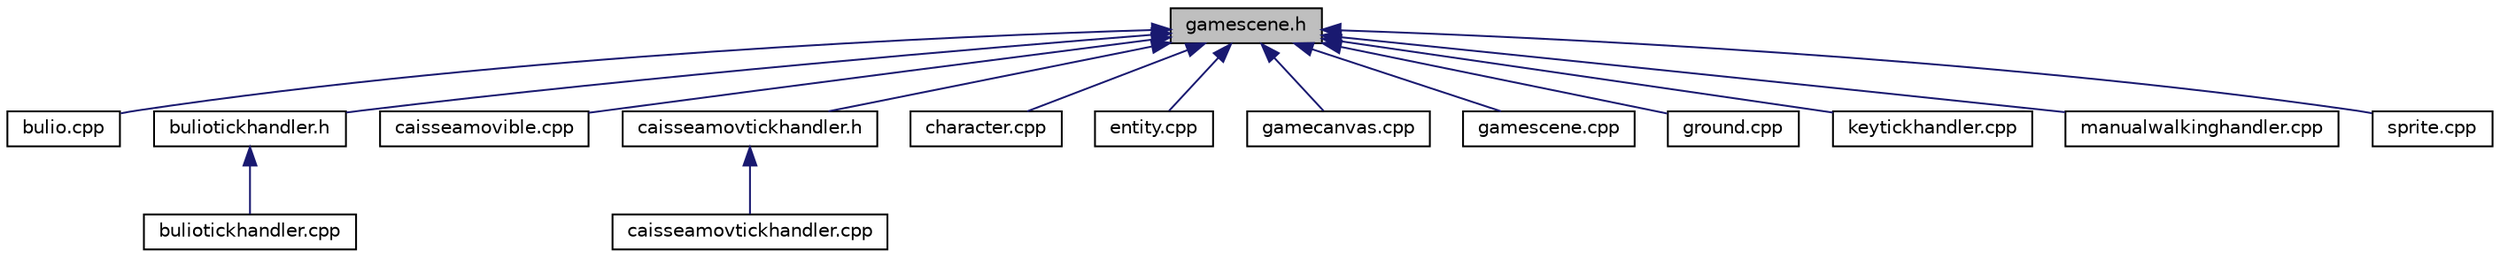 digraph "gamescene.h"
{
 // LATEX_PDF_SIZE
  edge [fontname="Helvetica",fontsize="10",labelfontname="Helvetica",labelfontsize="10"];
  node [fontname="Helvetica",fontsize="10",shape=record];
  Node1 [label="gamescene.h",height=0.2,width=0.4,color="black", fillcolor="grey75", style="filled", fontcolor="black",tooltip="Déclaration de la classe GameScene."];
  Node1 -> Node2 [dir="back",color="midnightblue",fontsize="10",style="solid"];
  Node2 [label="bulio.cpp",height=0.2,width=0.4,color="black", fillcolor="white", style="filled",URL="$bulio_8cpp.html",tooltip="Définition de la classe Bulio."];
  Node1 -> Node3 [dir="back",color="midnightblue",fontsize="10",style="solid"];
  Node3 [label="buliotickhandler.h",height=0.2,width=0.4,color="black", fillcolor="white", style="filled",URL="$buliotickhandler_8h_source.html",tooltip=" "];
  Node3 -> Node4 [dir="back",color="midnightblue",fontsize="10",style="solid"];
  Node4 [label="buliotickhandler.cpp",height=0.2,width=0.4,color="black", fillcolor="white", style="filled",URL="$buliotickhandler_8cpp.html",tooltip="Définition de la classe BulioTickHandler."];
  Node1 -> Node5 [dir="back",color="midnightblue",fontsize="10",style="solid"];
  Node5 [label="caisseamovible.cpp",height=0.2,width=0.4,color="black", fillcolor="white", style="filled",URL="$caisseamovible_8cpp.html",tooltip="Définition de la classe CaisseAmovible."];
  Node1 -> Node6 [dir="back",color="midnightblue",fontsize="10",style="solid"];
  Node6 [label="caisseamovtickhandler.h",height=0.2,width=0.4,color="black", fillcolor="white", style="filled",URL="$caisseamovtickhandler_8h_source.html",tooltip=" "];
  Node6 -> Node7 [dir="back",color="midnightblue",fontsize="10",style="solid"];
  Node7 [label="caisseamovtickhandler.cpp",height=0.2,width=0.4,color="black", fillcolor="white", style="filled",URL="$caisseamovtickhandler_8cpp.html",tooltip="Définition de la classe caisseAmovTickHandler."];
  Node1 -> Node8 [dir="back",color="midnightblue",fontsize="10",style="solid"];
  Node8 [label="character.cpp",height=0.2,width=0.4,color="black", fillcolor="white", style="filled",URL="$character_8cpp.html",tooltip="Définition de la classe Character."];
  Node1 -> Node9 [dir="back",color="midnightblue",fontsize="10",style="solid"];
  Node9 [label="entity.cpp",height=0.2,width=0.4,color="black", fillcolor="white", style="filled",URL="$entity_8cpp.html",tooltip="Définition de la classe Entity."];
  Node1 -> Node10 [dir="back",color="midnightblue",fontsize="10",style="solid"];
  Node10 [label="gamecanvas.cpp",height=0.2,width=0.4,color="black", fillcolor="white", style="filled",URL="$gamecanvas_8cpp.html",tooltip="Déclaration de la classe GameCanvas."];
  Node1 -> Node11 [dir="back",color="midnightblue",fontsize="10",style="solid"];
  Node11 [label="gamescene.cpp",height=0.2,width=0.4,color="black", fillcolor="white", style="filled",URL="$gamescene_8cpp.html",tooltip="Définition de la classe GameScene."];
  Node1 -> Node12 [dir="back",color="midnightblue",fontsize="10",style="solid"];
  Node12 [label="ground.cpp",height=0.2,width=0.4,color="black", fillcolor="white", style="filled",URL="$ground_8cpp.html",tooltip="Définition de la classe Ground."];
  Node1 -> Node13 [dir="back",color="midnightblue",fontsize="10",style="solid"];
  Node13 [label="keytickhandler.cpp",height=0.2,width=0.4,color="black", fillcolor="white", style="filled",URL="$keytickhandler_8cpp.html",tooltip="Définition de la classe KeyTickHandler."];
  Node1 -> Node14 [dir="back",color="midnightblue",fontsize="10",style="solid"];
  Node14 [label="manualwalkinghandler.cpp",height=0.2,width=0.4,color="black", fillcolor="white", style="filled",URL="$manualwalkinghandler_8cpp.html",tooltip="Définition de la classe ManualWalkingHandler."];
  Node1 -> Node15 [dir="back",color="midnightblue",fontsize="10",style="solid"];
  Node15 [label="sprite.cpp",height=0.2,width=0.4,color="black", fillcolor="white", style="filled",URL="$sprite_8cpp.html",tooltip="Définition de la classe Sprite."];
}
